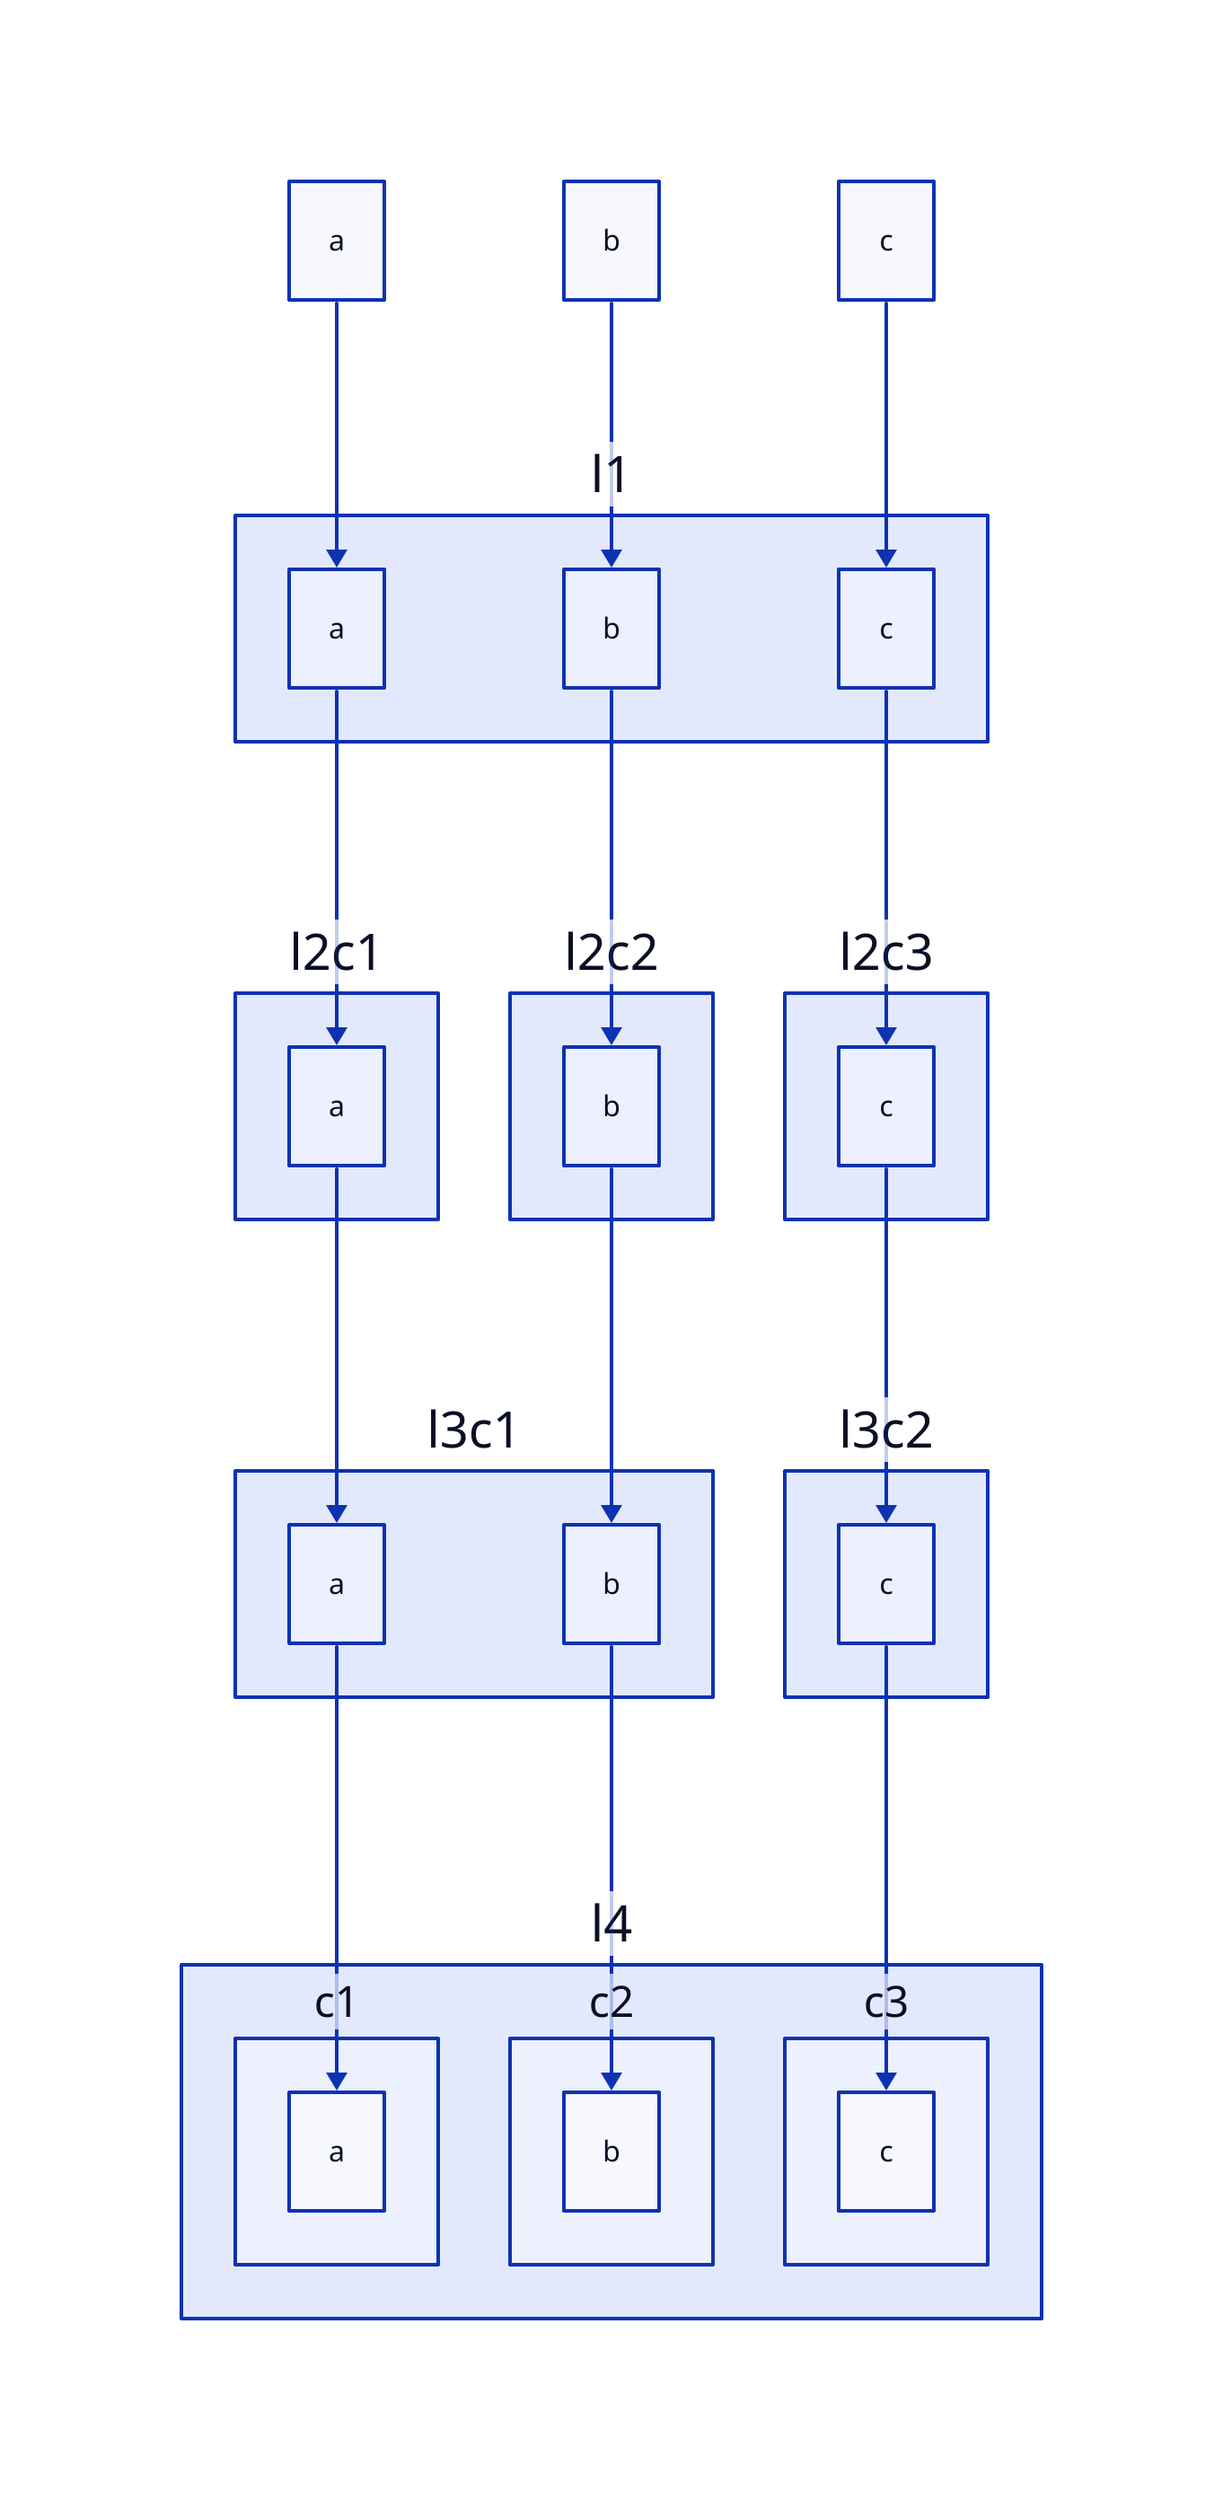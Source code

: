 a
c
b

l1: {
	b
	a
	c
}

b -> l1.b
a -> l1.a
c -> l1.c

l2c1: {
	a
}
l1.a -> l2c1.a

l2c3: {
	c
}
l1.c -> l2c3.c

l2c2: {
	b
}
l1.b -> l2c2.b

l3c1: {
	a
	b
}
l2c1.a -> l3c1.a
l2c2.b -> l3c1.b

l3c2: {
	c
}
l2c3.c -> l3c2.c

l4: {
	c1: {
		a
	}
	c2: {
		b
	}
	c3: {
		c
	}
}
l3c1.a -> l4.c1.a
l3c1.b -> l4.c2.b
l3c2.c -> l4.c3.c
